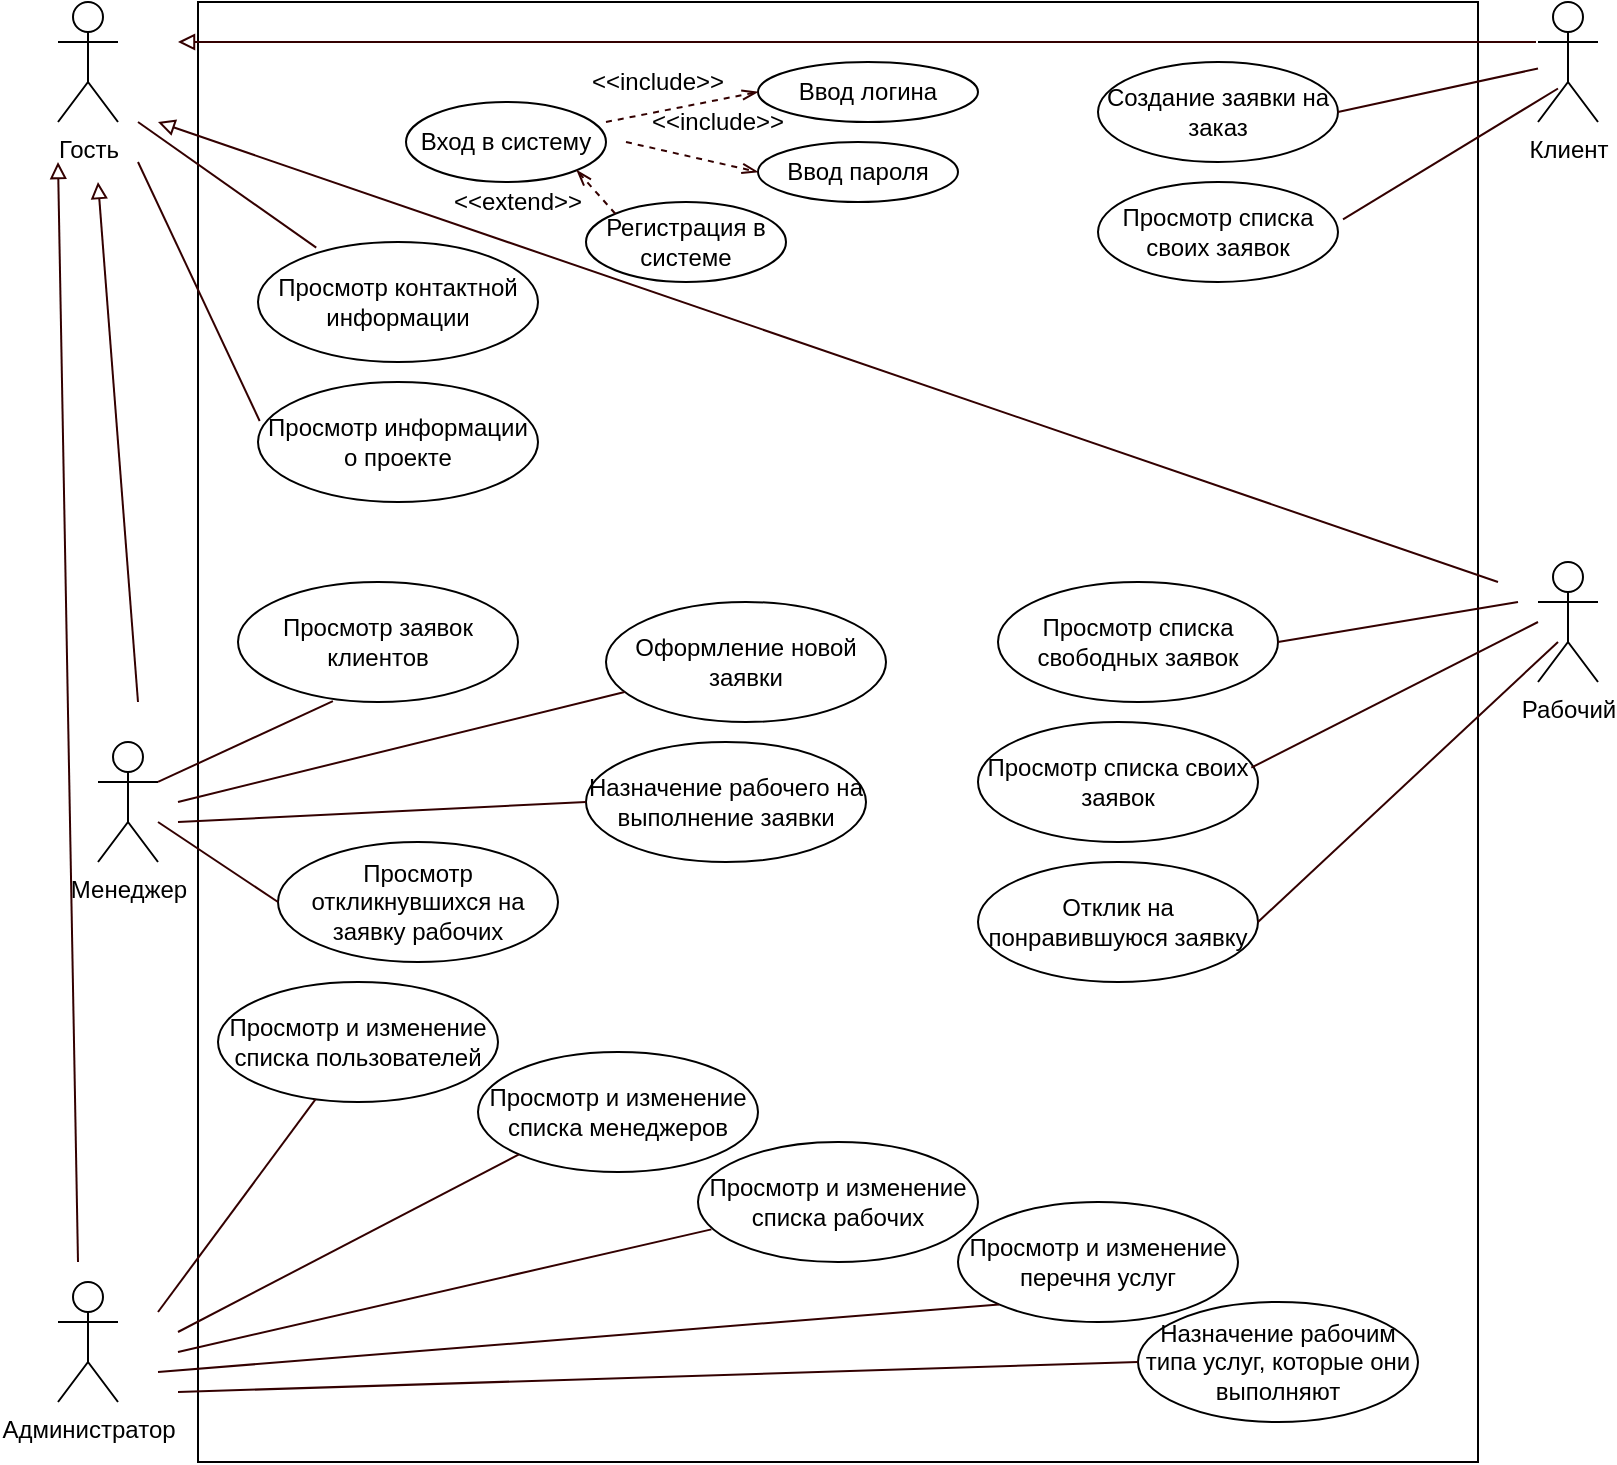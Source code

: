 <mxfile version="13.8.5" type="device"><diagram id="OIY4I2y2aBl-ktM8dleA" name="Page-1"><mxGraphModel dx="1422" dy="795" grid="0" gridSize="10" guides="1" tooltips="1" connect="1" arrows="1" fold="1" page="1" pageScale="1" pageWidth="827" pageHeight="1169" math="0" shadow="0"><root><mxCell id="0"/><mxCell id="1" parent="0"/><mxCell id="-52_2yyfWvfpsr3JY4sk-1" value="&lt;span style=&quot;color: rgba(0 , 0 , 0 , 0) ; font-family: monospace ; font-size: 0px&quot;&gt;%3CmxGraphModel%3E%3Croot%3E%3CmxCell%20id%3D%220%22%2F%3E%3CmxCell%20id%3D%221%22%20parent%3D%220%22%2F%3E%3CmxCell%20id%3D%222%22%20value%3D%22%D0%9F%D1%80%D0%BE%D1%81%D0%BC%D0%BE%D1%82%D1%80%20%D0%B8%20%D0%B8%D0%B7%D0%BC%D0%B5%D0%BD%D0%B5%D0%BD%D0%B8%D0%B5%26amp%3Bnbsp%3B%22%20style%3D%22ellipse%3BwhiteSpace%3Dwrap%3Bhtml%3D1%3B%22%20vertex%3D%221%22%20parent%3D%221%22%3E%3CmxGeometry%20x%3D%22160%22%20y%3D%22585%22%20width%3D%22140%22%20height%3D%2260%22%20as%3D%22geometry%22%2F%3E%3C%2FmxCell%3E%3C%2Froot%3E%3C%2FmxGraphModel%3E&lt;/span&gt;" style="rounded=0;whiteSpace=wrap;html=1;" vertex="1" parent="1"><mxGeometry x="120" width="640" height="730" as="geometry"/></mxCell><mxCell id="-52_2yyfWvfpsr3JY4sk-2" value="Гость" style="shape=umlActor;verticalLabelPosition=bottom;verticalAlign=top;html=1;outlineConnect=0;" vertex="1" parent="1"><mxGeometry x="50" width="30" height="60" as="geometry"/></mxCell><mxCell id="-52_2yyfWvfpsr3JY4sk-3" value="Менеджер" style="shape=umlActor;verticalLabelPosition=bottom;verticalAlign=top;html=1;outlineConnect=0;" vertex="1" parent="1"><mxGeometry x="70" y="370" width="30" height="60" as="geometry"/></mxCell><mxCell id="-52_2yyfWvfpsr3JY4sk-4" value="Рабочий" style="shape=umlActor;verticalLabelPosition=bottom;verticalAlign=top;html=1;outlineConnect=0;" vertex="1" parent="1"><mxGeometry x="790" y="280" width="30" height="60" as="geometry"/></mxCell><mxCell id="-52_2yyfWvfpsr3JY4sk-5" value="Администратор" style="shape=umlActor;verticalLabelPosition=bottom;verticalAlign=top;html=1;outlineConnect=0;" vertex="1" parent="1"><mxGeometry x="50" y="640" width="30" height="60" as="geometry"/></mxCell><mxCell id="-52_2yyfWvfpsr3JY4sk-6" value="Вход в систему" style="ellipse;whiteSpace=wrap;html=1;" vertex="1" parent="1"><mxGeometry x="224" y="50" width="100" height="40" as="geometry"/></mxCell><mxCell id="-52_2yyfWvfpsr3JY4sk-7" value="Регистрация в системе" style="ellipse;whiteSpace=wrap;html=1;" vertex="1" parent="1"><mxGeometry x="314" y="100" width="100" height="40" as="geometry"/></mxCell><mxCell id="-52_2yyfWvfpsr3JY4sk-8" value="Просмотр контактной информации" style="ellipse;whiteSpace=wrap;html=1;" vertex="1" parent="1"><mxGeometry x="150" y="120" width="140" height="60" as="geometry"/></mxCell><mxCell id="-52_2yyfWvfpsr3JY4sk-9" value="Ввод логина" style="ellipse;whiteSpace=wrap;html=1;" vertex="1" parent="1"><mxGeometry x="400" y="30" width="110" height="30" as="geometry"/></mxCell><mxCell id="-52_2yyfWvfpsr3JY4sk-10" value="Ввод пароля" style="ellipse;whiteSpace=wrap;html=1;" vertex="1" parent="1"><mxGeometry x="400" y="70" width="100" height="30" as="geometry"/></mxCell><mxCell id="-52_2yyfWvfpsr3JY4sk-11" value="Просмотр информации о проекте" style="ellipse;whiteSpace=wrap;html=1;" vertex="1" parent="1"><mxGeometry x="150" y="190" width="140" height="60" as="geometry"/></mxCell><mxCell id="-52_2yyfWvfpsr3JY4sk-12" value="Клиент" style="shape=umlActor;verticalLabelPosition=bottom;verticalAlign=top;html=1;outlineConnect=0;" vertex="1" parent="1"><mxGeometry x="790" width="30" height="60" as="geometry"/></mxCell><mxCell id="-52_2yyfWvfpsr3JY4sk-13" value="Создание заявки на заказ" style="ellipse;whiteSpace=wrap;html=1;" vertex="1" parent="1"><mxGeometry x="570" y="30" width="120" height="50" as="geometry"/></mxCell><mxCell id="-52_2yyfWvfpsr3JY4sk-14" value="Просмотр списка своих заявок" style="ellipse;whiteSpace=wrap;html=1;" vertex="1" parent="1"><mxGeometry x="570" y="90" width="120" height="50" as="geometry"/></mxCell><mxCell id="-52_2yyfWvfpsr3JY4sk-16" value="Просмотр заявок клиентов" style="ellipse;whiteSpace=wrap;html=1;" vertex="1" parent="1"><mxGeometry x="140" y="290" width="140" height="60" as="geometry"/></mxCell><mxCell id="-52_2yyfWvfpsr3JY4sk-17" value="Оформление новой заявки" style="ellipse;whiteSpace=wrap;html=1;" vertex="1" parent="1"><mxGeometry x="324" y="300" width="140" height="60" as="geometry"/></mxCell><mxCell id="-52_2yyfWvfpsr3JY4sk-18" value="Просмотр откликнувшихся на заявку рабочих" style="ellipse;whiteSpace=wrap;html=1;" vertex="1" parent="1"><mxGeometry x="160" y="420" width="140" height="60" as="geometry"/></mxCell><mxCell id="-52_2yyfWvfpsr3JY4sk-19" value="Назначение рабочего на выполнение заявки" style="ellipse;whiteSpace=wrap;html=1;" vertex="1" parent="1"><mxGeometry x="314" y="370" width="140" height="60" as="geometry"/></mxCell><mxCell id="-52_2yyfWvfpsr3JY4sk-23" value="Просмотр списка свободных заявок" style="ellipse;whiteSpace=wrap;html=1;" vertex="1" parent="1"><mxGeometry x="520" y="290" width="140" height="60" as="geometry"/></mxCell><mxCell id="-52_2yyfWvfpsr3JY4sk-24" value="Просмотр списка своих заявок" style="ellipse;whiteSpace=wrap;html=1;" vertex="1" parent="1"><mxGeometry x="510" y="360" width="140" height="60" as="geometry"/></mxCell><mxCell id="-52_2yyfWvfpsr3JY4sk-25" value="Отклик на понравившуюся заявку" style="ellipse;whiteSpace=wrap;html=1;" vertex="1" parent="1"><mxGeometry x="510" y="430" width="140" height="60" as="geometry"/></mxCell><mxCell id="-52_2yyfWvfpsr3JY4sk-26" value="Просмотр и изменение списка пользователей" style="ellipse;whiteSpace=wrap;html=1;" vertex="1" parent="1"><mxGeometry x="130" y="490" width="140" height="60" as="geometry"/></mxCell><mxCell id="-52_2yyfWvfpsr3JY4sk-27" value="Просмотр и изменение списка менеджеров" style="ellipse;whiteSpace=wrap;html=1;" vertex="1" parent="1"><mxGeometry x="260" y="525" width="140" height="60" as="geometry"/></mxCell><mxCell id="-52_2yyfWvfpsr3JY4sk-28" value="Просмотр и изменение списка рабочих" style="ellipse;whiteSpace=wrap;html=1;" vertex="1" parent="1"><mxGeometry x="370" y="570" width="140" height="60" as="geometry"/></mxCell><mxCell id="-52_2yyfWvfpsr3JY4sk-29" value="Просмотр и изменение перечня услуг" style="ellipse;whiteSpace=wrap;html=1;" vertex="1" parent="1"><mxGeometry x="500" y="600" width="140" height="60" as="geometry"/></mxCell><mxCell id="-52_2yyfWvfpsr3JY4sk-30" value="Назначение рабочим типа услуг, которые они выполняют" style="ellipse;whiteSpace=wrap;html=1;" vertex="1" parent="1"><mxGeometry x="590" y="650" width="140" height="60" as="geometry"/></mxCell><mxCell id="-52_2yyfWvfpsr3JY4sk-31" value="" style="endArrow=block;html=1;endFill=0;shadow=0;fillColor=#fff2cc;strokeColor=#330000;" edge="1" parent="1"><mxGeometry width="50" height="50" relative="1" as="geometry"><mxPoint x="60" y="630" as="sourcePoint"/><mxPoint x="50" y="80" as="targetPoint"/></mxGeometry></mxCell><mxCell id="-52_2yyfWvfpsr3JY4sk-32" value="" style="endArrow=block;html=1;endFill=0;shadow=0;fillColor=#fff2cc;strokeColor=#330000;" edge="1" parent="1"><mxGeometry width="50" height="50" relative="1" as="geometry"><mxPoint x="90" y="350" as="sourcePoint"/><mxPoint x="70" y="90" as="targetPoint"/></mxGeometry></mxCell><mxCell id="-52_2yyfWvfpsr3JY4sk-33" value="" style="endArrow=block;html=1;endFill=0;shadow=0;fillColor=#fff2cc;strokeColor=#330000;" edge="1" parent="1"><mxGeometry width="50" height="50" relative="1" as="geometry"><mxPoint x="789" y="20" as="sourcePoint"/><mxPoint x="110" y="20" as="targetPoint"/></mxGeometry></mxCell><mxCell id="-52_2yyfWvfpsr3JY4sk-34" value="" style="endArrow=block;html=1;endFill=0;shadow=0;fillColor=#fff2cc;strokeColor=#330000;" edge="1" parent="1"><mxGeometry width="50" height="50" relative="1" as="geometry"><mxPoint x="770" y="290" as="sourcePoint"/><mxPoint x="100" y="60" as="targetPoint"/></mxGeometry></mxCell><mxCell id="-52_2yyfWvfpsr3JY4sk-35" value="" style="endArrow=openThin;html=1;shadow=0;strokeColor=#330000;dashed=1;endFill=0;entryX=0;entryY=0.5;entryDx=0;entryDy=0;" edge="1" parent="1" target="-52_2yyfWvfpsr3JY4sk-9"><mxGeometry width="50" height="50" relative="1" as="geometry"><mxPoint x="324" y="60" as="sourcePoint"/><mxPoint x="400" y="20" as="targetPoint"/></mxGeometry></mxCell><mxCell id="-52_2yyfWvfpsr3JY4sk-36" value="" style="endArrow=openThin;html=1;shadow=0;strokeColor=#330000;dashed=1;endFill=0;entryX=0;entryY=0.5;entryDx=0;entryDy=0;" edge="1" parent="1" target="-52_2yyfWvfpsr3JY4sk-10"><mxGeometry width="50" height="50" relative="1" as="geometry"><mxPoint x="334" y="70" as="sourcePoint"/><mxPoint x="410" y="55" as="targetPoint"/></mxGeometry></mxCell><mxCell id="-52_2yyfWvfpsr3JY4sk-37" value="" style="endArrow=openThin;html=1;shadow=0;strokeColor=#330000;dashed=1;endFill=0;entryX=1;entryY=1;entryDx=0;entryDy=0;exitX=0;exitY=0;exitDx=0;exitDy=0;" edge="1" parent="1" source="-52_2yyfWvfpsr3JY4sk-7" target="-52_2yyfWvfpsr3JY4sk-6"><mxGeometry width="50" height="50" relative="1" as="geometry"><mxPoint x="344" y="80" as="sourcePoint"/><mxPoint x="420" y="65" as="targetPoint"/></mxGeometry></mxCell><mxCell id="-52_2yyfWvfpsr3JY4sk-38" value="&amp;lt;&amp;lt;include&amp;gt;&amp;gt;" style="text;html=1;strokeColor=none;fillColor=none;align=center;verticalAlign=middle;whiteSpace=wrap;rounded=0;" vertex="1" parent="1"><mxGeometry x="330" y="30" width="40" height="20" as="geometry"/></mxCell><mxCell id="-52_2yyfWvfpsr3JY4sk-39" value="&amp;lt;&amp;lt;include&amp;gt;&amp;gt;" style="text;html=1;strokeColor=none;fillColor=none;align=center;verticalAlign=middle;whiteSpace=wrap;rounded=0;" vertex="1" parent="1"><mxGeometry x="360" y="50" width="40" height="20" as="geometry"/></mxCell><mxCell id="-52_2yyfWvfpsr3JY4sk-40" value="&amp;lt;&amp;lt;extend&amp;gt;&amp;gt;" style="text;html=1;strokeColor=none;fillColor=none;align=center;verticalAlign=middle;whiteSpace=wrap;rounded=0;" vertex="1" parent="1"><mxGeometry x="260" y="90" width="40" height="20" as="geometry"/></mxCell><mxCell id="-52_2yyfWvfpsr3JY4sk-42" value="" style="endArrow=none;html=1;shadow=0;strokeColor=#330000;" edge="1" parent="1" target="-52_2yyfWvfpsr3JY4sk-26"><mxGeometry width="50" height="50" relative="1" as="geometry"><mxPoint x="100" y="655" as="sourcePoint"/><mxPoint x="150" y="605" as="targetPoint"/></mxGeometry></mxCell><mxCell id="-52_2yyfWvfpsr3JY4sk-43" value="" style="endArrow=none;html=1;shadow=0;strokeColor=#330000;entryX=0;entryY=1;entryDx=0;entryDy=0;" edge="1" parent="1" target="-52_2yyfWvfpsr3JY4sk-27"><mxGeometry width="50" height="50" relative="1" as="geometry"><mxPoint x="110" y="665" as="sourcePoint"/><mxPoint x="188.819" y="558.594" as="targetPoint"/></mxGeometry></mxCell><mxCell id="-52_2yyfWvfpsr3JY4sk-44" value="" style="endArrow=none;html=1;shadow=0;strokeColor=#330000;entryX=0.048;entryY=0.728;entryDx=0;entryDy=0;entryPerimeter=0;" edge="1" parent="1" target="-52_2yyfWvfpsr3JY4sk-28"><mxGeometry width="50" height="50" relative="1" as="geometry"><mxPoint x="110" y="675" as="sourcePoint"/><mxPoint x="198.819" y="568.594" as="targetPoint"/></mxGeometry></mxCell><mxCell id="-52_2yyfWvfpsr3JY4sk-45" value="" style="endArrow=none;html=1;shadow=0;strokeColor=#330000;entryX=0;entryY=1;entryDx=0;entryDy=0;" edge="1" parent="1" target="-52_2yyfWvfpsr3JY4sk-29"><mxGeometry width="50" height="50" relative="1" as="geometry"><mxPoint x="100" y="685" as="sourcePoint"/><mxPoint x="208.819" y="578.594" as="targetPoint"/></mxGeometry></mxCell><mxCell id="-52_2yyfWvfpsr3JY4sk-46" value="" style="endArrow=none;html=1;shadow=0;strokeColor=#330000;entryX=0;entryY=0.5;entryDx=0;entryDy=0;" edge="1" parent="1" target="-52_2yyfWvfpsr3JY4sk-30"><mxGeometry width="50" height="50" relative="1" as="geometry"><mxPoint x="110" y="695" as="sourcePoint"/><mxPoint x="218.819" y="588.594" as="targetPoint"/></mxGeometry></mxCell><mxCell id="-52_2yyfWvfpsr3JY4sk-47" value="" style="endArrow=none;html=1;shadow=0;strokeColor=#330000;entryX=0;entryY=0.5;entryDx=0;entryDy=0;" edge="1" parent="1" source="-52_2yyfWvfpsr3JY4sk-3" target="-52_2yyfWvfpsr3JY4sk-18"><mxGeometry width="50" height="50" relative="1" as="geometry"><mxPoint x="110" y="665" as="sourcePoint"/><mxPoint x="188.819" y="558.594" as="targetPoint"/></mxGeometry></mxCell><mxCell id="-52_2yyfWvfpsr3JY4sk-48" value="" style="endArrow=none;html=1;shadow=0;strokeColor=#330000;entryX=0;entryY=0.5;entryDx=0;entryDy=0;" edge="1" parent="1" target="-52_2yyfWvfpsr3JY4sk-19"><mxGeometry width="50" height="50" relative="1" as="geometry"><mxPoint x="110" y="410" as="sourcePoint"/><mxPoint x="160" y="450" as="targetPoint"/></mxGeometry></mxCell><mxCell id="-52_2yyfWvfpsr3JY4sk-49" value="" style="endArrow=none;html=1;shadow=0;strokeColor=#330000;" edge="1" parent="1" target="-52_2yyfWvfpsr3JY4sk-17"><mxGeometry width="50" height="50" relative="1" as="geometry"><mxPoint x="110" y="400" as="sourcePoint"/><mxPoint x="324" y="410" as="targetPoint"/></mxGeometry></mxCell><mxCell id="-52_2yyfWvfpsr3JY4sk-50" value="" style="endArrow=none;html=1;shadow=0;strokeColor=#330000;entryX=0.339;entryY=0.992;entryDx=0;entryDy=0;entryPerimeter=0;exitX=1;exitY=0.333;exitDx=0;exitDy=0;exitPerimeter=0;" edge="1" parent="1" source="-52_2yyfWvfpsr3JY4sk-3" target="-52_2yyfWvfpsr3JY4sk-16"><mxGeometry width="50" height="50" relative="1" as="geometry"><mxPoint x="120" y="410" as="sourcePoint"/><mxPoint x="343.355" y="354.983" as="targetPoint"/></mxGeometry></mxCell><mxCell id="-52_2yyfWvfpsr3JY4sk-51" value="" style="endArrow=none;html=1;shadow=0;strokeColor=#330000;entryX=0.208;entryY=0.047;entryDx=0;entryDy=0;entryPerimeter=0;" edge="1" parent="1" target="-52_2yyfWvfpsr3JY4sk-8"><mxGeometry width="50" height="50" relative="1" as="geometry"><mxPoint x="90" y="60" as="sourcePoint"/><mxPoint x="353.355" y="364.983" as="targetPoint"/></mxGeometry></mxCell><mxCell id="-52_2yyfWvfpsr3JY4sk-52" value="" style="endArrow=none;html=1;shadow=0;strokeColor=#330000;entryX=0.006;entryY=0.325;entryDx=0;entryDy=0;entryPerimeter=0;" edge="1" parent="1" target="-52_2yyfWvfpsr3JY4sk-11"><mxGeometry width="50" height="50" relative="1" as="geometry"><mxPoint x="90" y="80" as="sourcePoint"/><mxPoint x="189.12" y="132.82" as="targetPoint"/></mxGeometry></mxCell><mxCell id="-52_2yyfWvfpsr3JY4sk-53" value="" style="endArrow=none;html=1;shadow=0;strokeColor=#330000;exitX=1;exitY=0.5;exitDx=0;exitDy=0;" edge="1" parent="1" source="-52_2yyfWvfpsr3JY4sk-13" target="-52_2yyfWvfpsr3JY4sk-12"><mxGeometry width="50" height="50" relative="1" as="geometry"><mxPoint x="110" y="80" as="sourcePoint"/><mxPoint x="199.12" y="142.82" as="targetPoint"/></mxGeometry></mxCell><mxCell id="-52_2yyfWvfpsr3JY4sk-54" value="" style="endArrow=none;html=1;shadow=0;strokeColor=#330000;exitX=1.021;exitY=0.373;exitDx=0;exitDy=0;exitPerimeter=0;" edge="1" parent="1" source="-52_2yyfWvfpsr3JY4sk-14"><mxGeometry width="50" height="50" relative="1" as="geometry"><mxPoint x="700" y="65" as="sourcePoint"/><mxPoint x="800" y="43.261" as="targetPoint"/></mxGeometry></mxCell><mxCell id="-52_2yyfWvfpsr3JY4sk-55" value="" style="endArrow=none;html=1;shadow=0;strokeColor=#330000;exitX=1;exitY=0.5;exitDx=0;exitDy=0;" edge="1" parent="1" source="-52_2yyfWvfpsr3JY4sk-23"><mxGeometry width="50" height="50" relative="1" as="geometry"><mxPoint x="710" y="75" as="sourcePoint"/><mxPoint x="780" y="300" as="targetPoint"/></mxGeometry></mxCell><mxCell id="-52_2yyfWvfpsr3JY4sk-56" value="" style="endArrow=none;html=1;shadow=0;strokeColor=#330000;exitX=0.976;exitY=0.381;exitDx=0;exitDy=0;exitPerimeter=0;" edge="1" parent="1" source="-52_2yyfWvfpsr3JY4sk-24"><mxGeometry width="50" height="50" relative="1" as="geometry"><mxPoint x="670" y="330" as="sourcePoint"/><mxPoint x="790" y="310" as="targetPoint"/></mxGeometry></mxCell><mxCell id="-52_2yyfWvfpsr3JY4sk-57" value="" style="endArrow=none;html=1;shadow=0;strokeColor=#330000;exitX=1;exitY=0.5;exitDx=0;exitDy=0;" edge="1" parent="1" source="-52_2yyfWvfpsr3JY4sk-25"><mxGeometry width="50" height="50" relative="1" as="geometry"><mxPoint x="680" y="340" as="sourcePoint"/><mxPoint x="800" y="320" as="targetPoint"/></mxGeometry></mxCell></root></mxGraphModel></diagram></mxfile>